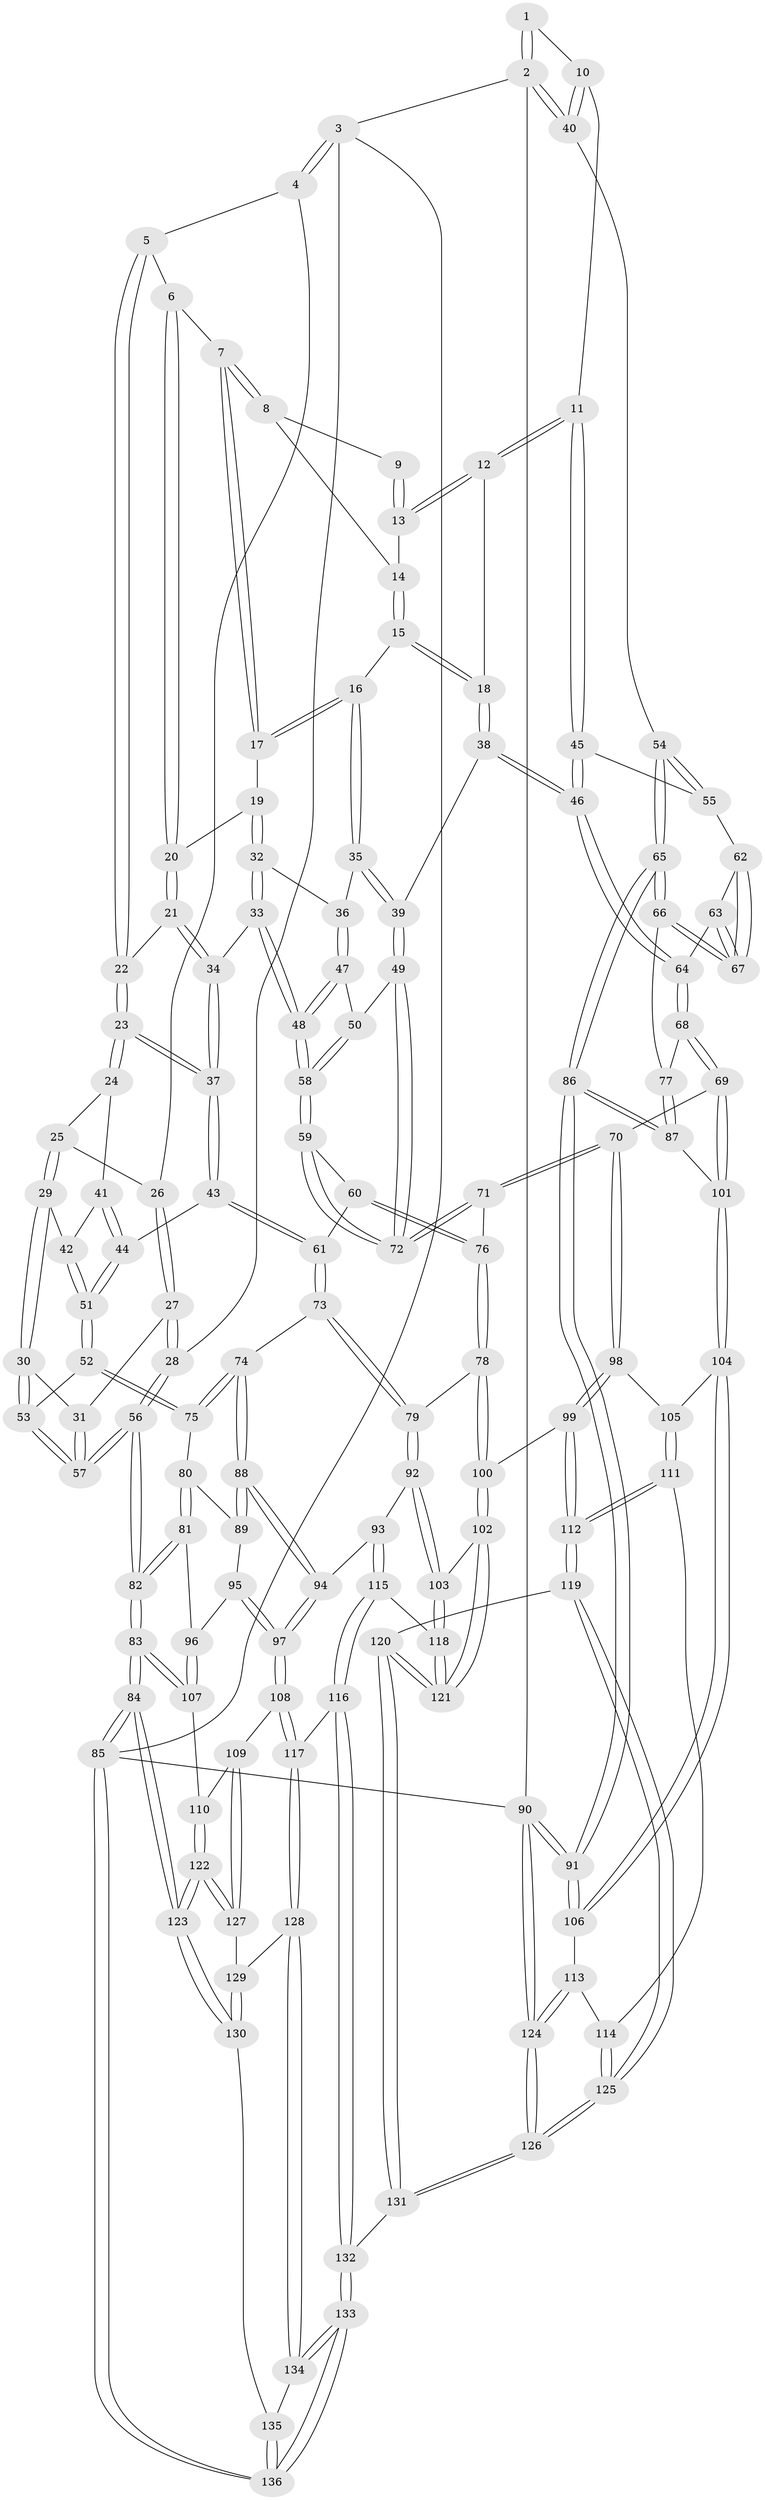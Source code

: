 // coarse degree distribution, {4: 0.5125, 5: 0.25, 2: 0.0125, 6: 0.075, 3: 0.15}
// Generated by graph-tools (version 1.1) at 2025/42/03/06/25 10:42:33]
// undirected, 136 vertices, 337 edges
graph export_dot {
graph [start="1"]
  node [color=gray90,style=filled];
  1 [pos="+0.9728595129104985+0"];
  2 [pos="+1+0"];
  3 [pos="+0+0"];
  4 [pos="+0.09555146809070239+0"];
  5 [pos="+0.16589788548507484+0"];
  6 [pos="+0.4809596793943116+0"];
  7 [pos="+0.48878084501986535+0"];
  8 [pos="+0.5555581493010199+0"];
  9 [pos="+0.863750238920292+0"];
  10 [pos="+0.8958789825732769+0.14836626675997078"];
  11 [pos="+0.8826363897828289+0.17576138278034345"];
  12 [pos="+0.7843316548555807+0.16342389508297117"];
  13 [pos="+0.7660065417991428+0.0848427408759368"];
  14 [pos="+0.6869678137709428+0.0839213406756442"];
  15 [pos="+0.679772472024644+0.1569635395096855"];
  16 [pos="+0.6198711138931111+0.1698324339921843"];
  17 [pos="+0.6022101591512606+0.14466001380830196"];
  18 [pos="+0.7456905349584351+0.18362589869724255"];
  19 [pos="+0.4903591368511567+0.16762530637501932"];
  20 [pos="+0.4497971712590158+0.09383274258999172"];
  21 [pos="+0.3919794723264387+0.16321808923864475"];
  22 [pos="+0.2582010498163946+0.07344681887930202"];
  23 [pos="+0.2753041061360879+0.18643672511647172"];
  24 [pos="+0.22063851540819504+0.20682498993452159"];
  25 [pos="+0.1392089718199888+0.12758722861227953"];
  26 [pos="+0.11710777519934046+0.06679473928786668"];
  27 [pos="+0.07688601112374079+0.18738618902375492"];
  28 [pos="+0+0.13214485492593459"];
  29 [pos="+0.1478389800274128+0.23596055130484636"];
  30 [pos="+0.12081479709525514+0.25900302911207645"];
  31 [pos="+0.07145814904779155+0.24404630713631992"];
  32 [pos="+0.4969592619497232+0.19976528589535733"];
  33 [pos="+0.47536085656909627+0.26243535503057824"];
  34 [pos="+0.35657259866250773+0.24002186335004874"];
  35 [pos="+0.6084900927447097+0.2000568627894626"];
  36 [pos="+0.6067076468499597+0.20140951052818143"];
  37 [pos="+0.3409249168760338+0.24777360699382706"];
  38 [pos="+0.7205337368194864+0.3039522384672561"];
  39 [pos="+0.6970816433425301+0.3078636315966056"];
  40 [pos="+1+0.1130432504075453"];
  41 [pos="+0.21892169115128654+0.20862641891690215"];
  42 [pos="+0.18110960647645036+0.23487195560616997"];
  43 [pos="+0.3198136475447393+0.30700509043286944"];
  44 [pos="+0.24621706061151397+0.3336180808220187"];
  45 [pos="+0.9007091269199244+0.22380584965624784"];
  46 [pos="+0.7756180584778284+0.3377075769223943"];
  47 [pos="+0.594462692171087+0.22331916093758897"];
  48 [pos="+0.5184661228928416+0.3234951093755079"];
  49 [pos="+0.6657557825921839+0.32928885431509974"];
  50 [pos="+0.6286254783159336+0.3263662782037817"];
  51 [pos="+0.24245310962607583+0.3354531639469531"];
  52 [pos="+0.16447812621068417+0.40500262330935693"];
  53 [pos="+0.15993597908908191+0.4012305121868232"];
  54 [pos="+1+0.27845878940648777"];
  55 [pos="+0.9583677613437392+0.2715209050503893"];
  56 [pos="+0+0.3188440544881399"];
  57 [pos="+0+0.31831240910712505"];
  58 [pos="+0.5201956515832727+0.3312696787557347"];
  59 [pos="+0.5091349004800372+0.36284624914756963"];
  60 [pos="+0.49478956031788174+0.3807335343497334"];
  61 [pos="+0.401392911569229+0.42328232622949713"];
  62 [pos="+0.9526996941460668+0.2867571377381805"];
  63 [pos="+0.8497518513104533+0.37974866285310843"];
  64 [pos="+0.796675632668948+0.3873516883155308"];
  65 [pos="+1+0.5014920508324965"];
  66 [pos="+0.963169539268573+0.45468844217959703"];
  67 [pos="+0.9448650777368113+0.4168138332896828"];
  68 [pos="+0.7749621029612496+0.5180179057870388"];
  69 [pos="+0.7667872531831897+0.5292589421990388"];
  70 [pos="+0.7616316965204365+0.5320542346520852"];
  71 [pos="+0.6689824903781005+0.5053621251365565"];
  72 [pos="+0.6476636518023003+0.44167738666278966"];
  73 [pos="+0.381590723554196+0.47600908667175323"];
  74 [pos="+0.36565929423555743+0.48583203878120734"];
  75 [pos="+0.1654007852604345+0.41085832842394304"];
  76 [pos="+0.5765012487580558+0.5393308830715069"];
  77 [pos="+0.9271011708579084+0.47922709156874316"];
  78 [pos="+0.5499694843734809+0.5675364990040307"];
  79 [pos="+0.47560029830622674+0.5545481864344649"];
  80 [pos="+0.1584559812009307+0.43752958038925976"];
  81 [pos="+0+0.5409599168336654"];
  82 [pos="+0+0.5077168308109349"];
  83 [pos="+0+0.8567478952304154"];
  84 [pos="+0+0.8951947348534746"];
  85 [pos="+0+1"];
  86 [pos="+1+0.5562986128625759"];
  87 [pos="+0.9454786801291047+0.6066847812078754"];
  88 [pos="+0.323090278266743+0.5580370904001032"];
  89 [pos="+0.17099221180976756+0.5120208063932461"];
  90 [pos="+1+1"];
  91 [pos="+1+0.6820844770802268"];
  92 [pos="+0.3949122861587585+0.6710527057977926"];
  93 [pos="+0.3248094722916617+0.6618928245434134"];
  94 [pos="+0.31303461997192705+0.6561503380891669"];
  95 [pos="+0.15923664332979334+0.5546939411962286"];
  96 [pos="+0.09645404518947472+0.627497432317969"];
  97 [pos="+0.3015485745830182+0.660721790195869"];
  98 [pos="+0.747390508894492+0.608068730782658"];
  99 [pos="+0.6213899349707583+0.7071144745424744"];
  100 [pos="+0.5604393362395635+0.6885544012487962"];
  101 [pos="+0.9151257474351856+0.6249953274565551"];
  102 [pos="+0.5162775545005507+0.7206139768919065"];
  103 [pos="+0.451994569182443+0.7103956880341523"];
  104 [pos="+0.9126699356450522+0.6657285191866739"];
  105 [pos="+0.7699276752919929+0.6609582304004848"];
  106 [pos="+0.916434755230663+0.7216287229115841"];
  107 [pos="+0.1056495957837411+0.6743041230177907"];
  108 [pos="+0.22365633296378556+0.7240613708835171"];
  109 [pos="+0.1616445182988851+0.7339962929510151"];
  110 [pos="+0.1306163312266556+0.7044034341956941"];
  111 [pos="+0.7916893537599088+0.7355747660630506"];
  112 [pos="+0.7066204270296785+0.8378676484521274"];
  113 [pos="+0.906812803521756+0.7372638567634161"];
  114 [pos="+0.8899464159179715+0.7446573577142489"];
  115 [pos="+0.3692411837504195+0.8393361263573742"];
  116 [pos="+0.3604358664608618+0.8473517100454611"];
  117 [pos="+0.30691171318540433+0.8535680673600247"];
  118 [pos="+0.37465015315007505+0.8375527194386634"];
  119 [pos="+0.7059130037267217+0.8499531972408253"];
  120 [pos="+0.5313344883533613+0.8783908886879845"];
  121 [pos="+0.5143910647631105+0.8534846262923447"];
  122 [pos="+0+0.847574851142354"];
  123 [pos="+0+0.8843590874265752"];
  124 [pos="+1+1"];
  125 [pos="+0.8168000722990096+1"];
  126 [pos="+0.9070311559850454+1"];
  127 [pos="+0.14203617301655486+0.7969914641793596"];
  128 [pos="+0.2558214112413175+0.9061350510474532"];
  129 [pos="+0.1467146703430394+0.8215930221624649"];
  130 [pos="+0.10218495688706565+0.9289855127968928"];
  131 [pos="+0.4654783721506712+1"];
  132 [pos="+0.46279686481050614+1"];
  133 [pos="+0.33064017367672716+1"];
  134 [pos="+0.24640226640785315+0.9538478189461181"];
  135 [pos="+0.10945150948885048+0.9388355090132475"];
  136 [pos="+0.09732521416374798+1"];
  1 -- 2;
  1 -- 2;
  1 -- 10;
  2 -- 3;
  2 -- 40;
  2 -- 40;
  2 -- 90;
  3 -- 4;
  3 -- 4;
  3 -- 28;
  3 -- 85;
  4 -- 5;
  4 -- 26;
  5 -- 6;
  5 -- 22;
  5 -- 22;
  6 -- 7;
  6 -- 20;
  6 -- 20;
  7 -- 8;
  7 -- 8;
  7 -- 17;
  7 -- 17;
  8 -- 9;
  8 -- 14;
  9 -- 13;
  9 -- 13;
  10 -- 11;
  10 -- 40;
  10 -- 40;
  11 -- 12;
  11 -- 12;
  11 -- 45;
  11 -- 45;
  12 -- 13;
  12 -- 13;
  12 -- 18;
  13 -- 14;
  14 -- 15;
  14 -- 15;
  15 -- 16;
  15 -- 18;
  15 -- 18;
  16 -- 17;
  16 -- 17;
  16 -- 35;
  16 -- 35;
  17 -- 19;
  18 -- 38;
  18 -- 38;
  19 -- 20;
  19 -- 32;
  19 -- 32;
  20 -- 21;
  20 -- 21;
  21 -- 22;
  21 -- 34;
  21 -- 34;
  22 -- 23;
  22 -- 23;
  23 -- 24;
  23 -- 24;
  23 -- 37;
  23 -- 37;
  24 -- 25;
  24 -- 41;
  25 -- 26;
  25 -- 29;
  25 -- 29;
  26 -- 27;
  26 -- 27;
  27 -- 28;
  27 -- 28;
  27 -- 31;
  28 -- 56;
  28 -- 56;
  29 -- 30;
  29 -- 30;
  29 -- 42;
  30 -- 31;
  30 -- 53;
  30 -- 53;
  31 -- 57;
  31 -- 57;
  32 -- 33;
  32 -- 33;
  32 -- 36;
  33 -- 34;
  33 -- 48;
  33 -- 48;
  34 -- 37;
  34 -- 37;
  35 -- 36;
  35 -- 39;
  35 -- 39;
  36 -- 47;
  36 -- 47;
  37 -- 43;
  37 -- 43;
  38 -- 39;
  38 -- 46;
  38 -- 46;
  39 -- 49;
  39 -- 49;
  40 -- 54;
  41 -- 42;
  41 -- 44;
  41 -- 44;
  42 -- 51;
  42 -- 51;
  43 -- 44;
  43 -- 61;
  43 -- 61;
  44 -- 51;
  44 -- 51;
  45 -- 46;
  45 -- 46;
  45 -- 55;
  46 -- 64;
  46 -- 64;
  47 -- 48;
  47 -- 48;
  47 -- 50;
  48 -- 58;
  48 -- 58;
  49 -- 50;
  49 -- 72;
  49 -- 72;
  50 -- 58;
  50 -- 58;
  51 -- 52;
  51 -- 52;
  52 -- 53;
  52 -- 75;
  52 -- 75;
  53 -- 57;
  53 -- 57;
  54 -- 55;
  54 -- 55;
  54 -- 65;
  54 -- 65;
  55 -- 62;
  56 -- 57;
  56 -- 57;
  56 -- 82;
  56 -- 82;
  58 -- 59;
  58 -- 59;
  59 -- 60;
  59 -- 72;
  59 -- 72;
  60 -- 61;
  60 -- 76;
  60 -- 76;
  61 -- 73;
  61 -- 73;
  62 -- 63;
  62 -- 67;
  62 -- 67;
  63 -- 64;
  63 -- 67;
  63 -- 67;
  64 -- 68;
  64 -- 68;
  65 -- 66;
  65 -- 66;
  65 -- 86;
  65 -- 86;
  66 -- 67;
  66 -- 67;
  66 -- 77;
  68 -- 69;
  68 -- 69;
  68 -- 77;
  69 -- 70;
  69 -- 101;
  69 -- 101;
  70 -- 71;
  70 -- 71;
  70 -- 98;
  70 -- 98;
  71 -- 72;
  71 -- 72;
  71 -- 76;
  73 -- 74;
  73 -- 79;
  73 -- 79;
  74 -- 75;
  74 -- 75;
  74 -- 88;
  74 -- 88;
  75 -- 80;
  76 -- 78;
  76 -- 78;
  77 -- 87;
  77 -- 87;
  78 -- 79;
  78 -- 100;
  78 -- 100;
  79 -- 92;
  79 -- 92;
  80 -- 81;
  80 -- 81;
  80 -- 89;
  81 -- 82;
  81 -- 82;
  81 -- 96;
  82 -- 83;
  82 -- 83;
  83 -- 84;
  83 -- 84;
  83 -- 107;
  83 -- 107;
  84 -- 85;
  84 -- 85;
  84 -- 123;
  84 -- 123;
  85 -- 136;
  85 -- 136;
  85 -- 90;
  86 -- 87;
  86 -- 87;
  86 -- 91;
  86 -- 91;
  87 -- 101;
  88 -- 89;
  88 -- 89;
  88 -- 94;
  88 -- 94;
  89 -- 95;
  90 -- 91;
  90 -- 91;
  90 -- 124;
  90 -- 124;
  91 -- 106;
  91 -- 106;
  92 -- 93;
  92 -- 103;
  92 -- 103;
  93 -- 94;
  93 -- 115;
  93 -- 115;
  94 -- 97;
  94 -- 97;
  95 -- 96;
  95 -- 97;
  95 -- 97;
  96 -- 107;
  96 -- 107;
  97 -- 108;
  97 -- 108;
  98 -- 99;
  98 -- 99;
  98 -- 105;
  99 -- 100;
  99 -- 112;
  99 -- 112;
  100 -- 102;
  100 -- 102;
  101 -- 104;
  101 -- 104;
  102 -- 103;
  102 -- 121;
  102 -- 121;
  103 -- 118;
  103 -- 118;
  104 -- 105;
  104 -- 106;
  104 -- 106;
  105 -- 111;
  105 -- 111;
  106 -- 113;
  107 -- 110;
  108 -- 109;
  108 -- 117;
  108 -- 117;
  109 -- 110;
  109 -- 127;
  109 -- 127;
  110 -- 122;
  110 -- 122;
  111 -- 112;
  111 -- 112;
  111 -- 114;
  112 -- 119;
  112 -- 119;
  113 -- 114;
  113 -- 124;
  113 -- 124;
  114 -- 125;
  114 -- 125;
  115 -- 116;
  115 -- 116;
  115 -- 118;
  116 -- 117;
  116 -- 132;
  116 -- 132;
  117 -- 128;
  117 -- 128;
  118 -- 121;
  118 -- 121;
  119 -- 120;
  119 -- 125;
  119 -- 125;
  120 -- 121;
  120 -- 121;
  120 -- 131;
  120 -- 131;
  122 -- 123;
  122 -- 123;
  122 -- 127;
  122 -- 127;
  123 -- 130;
  123 -- 130;
  124 -- 126;
  124 -- 126;
  125 -- 126;
  125 -- 126;
  126 -- 131;
  126 -- 131;
  127 -- 129;
  128 -- 129;
  128 -- 134;
  128 -- 134;
  129 -- 130;
  129 -- 130;
  130 -- 135;
  131 -- 132;
  132 -- 133;
  132 -- 133;
  133 -- 134;
  133 -- 134;
  133 -- 136;
  133 -- 136;
  134 -- 135;
  135 -- 136;
  135 -- 136;
}
